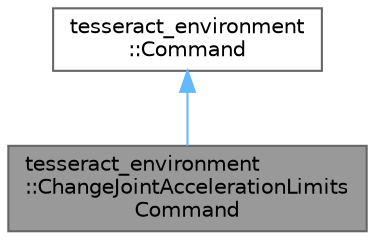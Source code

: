 digraph "tesseract_environment::ChangeJointAccelerationLimitsCommand"
{
 // LATEX_PDF_SIZE
  bgcolor="transparent";
  edge [fontname=Helvetica,fontsize=10,labelfontname=Helvetica,labelfontsize=10];
  node [fontname=Helvetica,fontsize=10,shape=box,height=0.2,width=0.4];
  Node1 [label="tesseract_environment\l::ChangeJointAccelerationLimits\lCommand",height=0.2,width=0.4,color="gray40", fillcolor="grey60", style="filled", fontcolor="black",tooltip=" "];
  Node2 -> Node1 [dir="back",color="steelblue1",style="solid"];
  Node2 [label="tesseract_environment\l::Command",height=0.2,width=0.4,color="gray40", fillcolor="white", style="filled",URL="$d0/d1c/classtesseract__environment_1_1Command.html",tooltip=" "];
}
